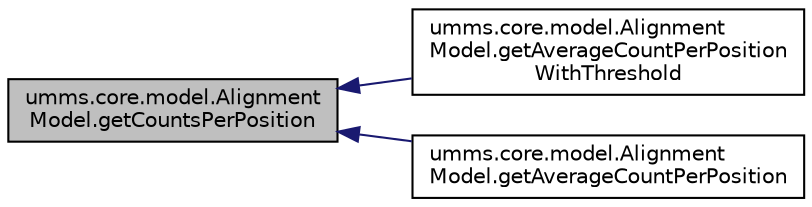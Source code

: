 digraph "umms.core.model.AlignmentModel.getCountsPerPosition"
{
  edge [fontname="Helvetica",fontsize="10",labelfontname="Helvetica",labelfontsize="10"];
  node [fontname="Helvetica",fontsize="10",shape=record];
  rankdir="LR";
  Node1 [label="umms.core.model.Alignment\lModel.getCountsPerPosition",height=0.2,width=0.4,color="black", fillcolor="grey75", style="filled" fontcolor="black"];
  Node1 -> Node2 [dir="back",color="midnightblue",fontsize="10",style="solid",fontname="Helvetica"];
  Node2 [label="umms.core.model.Alignment\lModel.getAverageCountPerPosition\lWithThreshold",height=0.2,width=0.4,color="black", fillcolor="white", style="filled",URL="$classumms_1_1core_1_1model_1_1_alignment_model.html#afdbc71f66c4a8e02cf59c6525c668ad0"];
  Node1 -> Node3 [dir="back",color="midnightblue",fontsize="10",style="solid",fontname="Helvetica"];
  Node3 [label="umms.core.model.Alignment\lModel.getAverageCountPerPosition",height=0.2,width=0.4,color="black", fillcolor="white", style="filled",URL="$classumms_1_1core_1_1model_1_1_alignment_model.html#a1eedf20d46a117cc86b53632a8cff0cb"];
}
